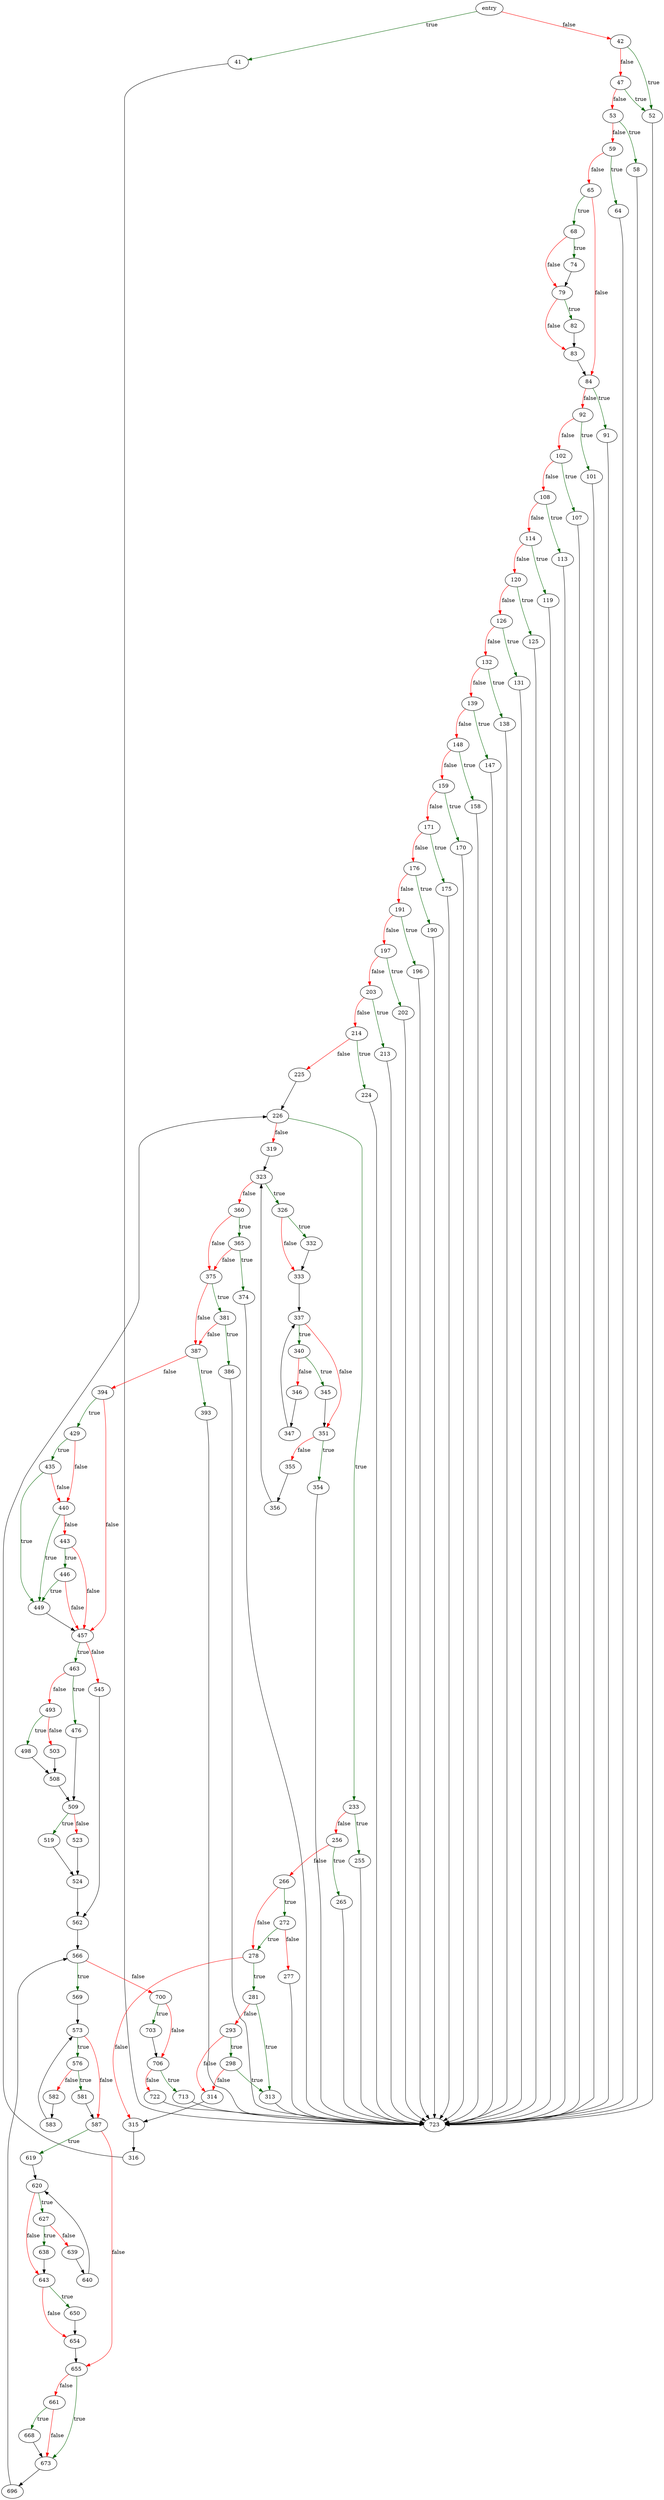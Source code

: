 digraph "xferOptimization" {
	// Node definitions.
	5 [label=entry];
	41;
	42;
	47;
	52;
	53;
	58;
	59;
	64;
	65;
	68;
	74;
	79;
	82;
	83;
	84;
	91;
	92;
	101;
	102;
	107;
	108;
	113;
	114;
	119;
	120;
	125;
	126;
	131;
	132;
	138;
	139;
	147;
	148;
	158;
	159;
	170;
	171;
	175;
	176;
	190;
	191;
	196;
	197;
	202;
	203;
	213;
	214;
	224;
	225;
	226;
	233;
	255;
	256;
	265;
	266;
	272;
	277;
	278;
	281;
	293;
	298;
	313;
	314;
	315;
	316;
	319;
	323;
	326;
	332;
	333;
	337;
	340;
	345;
	346;
	347;
	351;
	354;
	355;
	356;
	360;
	365;
	374;
	375;
	381;
	386;
	387;
	393;
	394;
	429;
	435;
	440;
	443;
	446;
	449;
	457;
	463;
	476;
	493;
	498;
	503;
	508;
	509;
	519;
	523;
	524;
	545;
	562;
	566;
	569;
	573;
	576;
	581;
	582;
	583;
	587;
	619;
	620;
	627;
	638;
	639;
	640;
	643;
	650;
	654;
	655;
	661;
	668;
	673;
	696;
	700;
	703;
	706;
	713;
	722;
	723;

	// Edge definitions.
	5 -> 41 [
		color=darkgreen
		label=true
	];
	5 -> 42 [
		color=red
		label=false
	];
	41 -> 723;
	42 -> 47 [
		color=red
		label=false
	];
	42 -> 52 [
		color=darkgreen
		label=true
	];
	47 -> 52 [
		color=darkgreen
		label=true
	];
	47 -> 53 [
		color=red
		label=false
	];
	52 -> 723;
	53 -> 58 [
		color=darkgreen
		label=true
	];
	53 -> 59 [
		color=red
		label=false
	];
	58 -> 723;
	59 -> 64 [
		color=darkgreen
		label=true
	];
	59 -> 65 [
		color=red
		label=false
	];
	64 -> 723;
	65 -> 68 [
		color=darkgreen
		label=true
	];
	65 -> 84 [
		color=red
		label=false
	];
	68 -> 74 [
		color=darkgreen
		label=true
	];
	68 -> 79 [
		color=red
		label=false
	];
	74 -> 79;
	79 -> 82 [
		color=darkgreen
		label=true
	];
	79 -> 83 [
		color=red
		label=false
	];
	82 -> 83;
	83 -> 84;
	84 -> 91 [
		color=darkgreen
		label=true
	];
	84 -> 92 [
		color=red
		label=false
	];
	91 -> 723;
	92 -> 101 [
		color=darkgreen
		label=true
	];
	92 -> 102 [
		color=red
		label=false
	];
	101 -> 723;
	102 -> 107 [
		color=darkgreen
		label=true
	];
	102 -> 108 [
		color=red
		label=false
	];
	107 -> 723;
	108 -> 113 [
		color=darkgreen
		label=true
	];
	108 -> 114 [
		color=red
		label=false
	];
	113 -> 723;
	114 -> 119 [
		color=darkgreen
		label=true
	];
	114 -> 120 [
		color=red
		label=false
	];
	119 -> 723;
	120 -> 125 [
		color=darkgreen
		label=true
	];
	120 -> 126 [
		color=red
		label=false
	];
	125 -> 723;
	126 -> 131 [
		color=darkgreen
		label=true
	];
	126 -> 132 [
		color=red
		label=false
	];
	131 -> 723;
	132 -> 138 [
		color=darkgreen
		label=true
	];
	132 -> 139 [
		color=red
		label=false
	];
	138 -> 723;
	139 -> 147 [
		color=darkgreen
		label=true
	];
	139 -> 148 [
		color=red
		label=false
	];
	147 -> 723;
	148 -> 158 [
		color=darkgreen
		label=true
	];
	148 -> 159 [
		color=red
		label=false
	];
	158 -> 723;
	159 -> 170 [
		color=darkgreen
		label=true
	];
	159 -> 171 [
		color=red
		label=false
	];
	170 -> 723;
	171 -> 175 [
		color=darkgreen
		label=true
	];
	171 -> 176 [
		color=red
		label=false
	];
	175 -> 723;
	176 -> 190 [
		color=darkgreen
		label=true
	];
	176 -> 191 [
		color=red
		label=false
	];
	190 -> 723;
	191 -> 196 [
		color=darkgreen
		label=true
	];
	191 -> 197 [
		color=red
		label=false
	];
	196 -> 723;
	197 -> 202 [
		color=darkgreen
		label=true
	];
	197 -> 203 [
		color=red
		label=false
	];
	202 -> 723;
	203 -> 213 [
		color=darkgreen
		label=true
	];
	203 -> 214 [
		color=red
		label=false
	];
	213 -> 723;
	214 -> 224 [
		color=darkgreen
		label=true
	];
	214 -> 225 [
		color=red
		label=false
	];
	224 -> 723;
	225 -> 226;
	226 -> 233 [
		color=darkgreen
		label=true
	];
	226 -> 319 [
		color=red
		label=false
	];
	233 -> 255 [
		color=darkgreen
		label=true
	];
	233 -> 256 [
		color=red
		label=false
	];
	255 -> 723;
	256 -> 265 [
		color=darkgreen
		label=true
	];
	256 -> 266 [
		color=red
		label=false
	];
	265 -> 723;
	266 -> 272 [
		color=darkgreen
		label=true
	];
	266 -> 278 [
		color=red
		label=false
	];
	272 -> 277 [
		color=red
		label=false
	];
	272 -> 278 [
		color=darkgreen
		label=true
	];
	277 -> 723;
	278 -> 281 [
		color=darkgreen
		label=true
	];
	278 -> 315 [
		color=red
		label=false
	];
	281 -> 293 [
		color=red
		label=false
	];
	281 -> 313 [
		color=darkgreen
		label=true
	];
	293 -> 298 [
		color=darkgreen
		label=true
	];
	293 -> 314 [
		color=red
		label=false
	];
	298 -> 313 [
		color=darkgreen
		label=true
	];
	298 -> 314 [
		color=red
		label=false
	];
	313 -> 723;
	314 -> 315;
	315 -> 316;
	316 -> 226;
	319 -> 323;
	323 -> 326 [
		color=darkgreen
		label=true
	];
	323 -> 360 [
		color=red
		label=false
	];
	326 -> 332 [
		color=darkgreen
		label=true
	];
	326 -> 333 [
		color=red
		label=false
	];
	332 -> 333;
	333 -> 337;
	337 -> 340 [
		color=darkgreen
		label=true
	];
	337 -> 351 [
		color=red
		label=false
	];
	340 -> 345 [
		color=darkgreen
		label=true
	];
	340 -> 346 [
		color=red
		label=false
	];
	345 -> 351;
	346 -> 347;
	347 -> 337;
	351 -> 354 [
		color=darkgreen
		label=true
	];
	351 -> 355 [
		color=red
		label=false
	];
	354 -> 723;
	355 -> 356;
	356 -> 323;
	360 -> 365 [
		color=darkgreen
		label=true
	];
	360 -> 375 [
		color=red
		label=false
	];
	365 -> 374 [
		color=darkgreen
		label=true
	];
	365 -> 375 [
		color=red
		label=false
	];
	374 -> 723;
	375 -> 381 [
		color=darkgreen
		label=true
	];
	375 -> 387 [
		color=red
		label=false
	];
	381 -> 386 [
		color=darkgreen
		label=true
	];
	381 -> 387 [
		color=red
		label=false
	];
	386 -> 723;
	387 -> 393 [
		color=darkgreen
		label=true
	];
	387 -> 394 [
		color=red
		label=false
	];
	393 -> 723;
	394 -> 429 [
		color=darkgreen
		label=true
	];
	394 -> 457 [
		color=red
		label=false
	];
	429 -> 435 [
		color=darkgreen
		label=true
	];
	429 -> 440 [
		color=red
		label=false
	];
	435 -> 440 [
		color=red
		label=false
	];
	435 -> 449 [
		color=darkgreen
		label=true
	];
	440 -> 443 [
		color=red
		label=false
	];
	440 -> 449 [
		color=darkgreen
		label=true
	];
	443 -> 446 [
		color=darkgreen
		label=true
	];
	443 -> 457 [
		color=red
		label=false
	];
	446 -> 449 [
		color=darkgreen
		label=true
	];
	446 -> 457 [
		color=red
		label=false
	];
	449 -> 457;
	457 -> 463 [
		color=darkgreen
		label=true
	];
	457 -> 545 [
		color=red
		label=false
	];
	463 -> 476 [
		color=darkgreen
		label=true
	];
	463 -> 493 [
		color=red
		label=false
	];
	476 -> 509;
	493 -> 498 [
		color=darkgreen
		label=true
	];
	493 -> 503 [
		color=red
		label=false
	];
	498 -> 508;
	503 -> 508;
	508 -> 509;
	509 -> 519 [
		color=darkgreen
		label=true
	];
	509 -> 523 [
		color=red
		label=false
	];
	519 -> 524;
	523 -> 524;
	524 -> 562;
	545 -> 562;
	562 -> 566;
	566 -> 569 [
		color=darkgreen
		label=true
	];
	566 -> 700 [
		color=red
		label=false
	];
	569 -> 573;
	573 -> 576 [
		color=darkgreen
		label=true
	];
	573 -> 587 [
		color=red
		label=false
	];
	576 -> 581 [
		color=darkgreen
		label=true
	];
	576 -> 582 [
		color=red
		label=false
	];
	581 -> 587;
	582 -> 583;
	583 -> 573;
	587 -> 619 [
		color=darkgreen
		label=true
	];
	587 -> 655 [
		color=red
		label=false
	];
	619 -> 620;
	620 -> 627 [
		color=darkgreen
		label=true
	];
	620 -> 643 [
		color=red
		label=false
	];
	627 -> 638 [
		color=darkgreen
		label=true
	];
	627 -> 639 [
		color=red
		label=false
	];
	638 -> 643;
	639 -> 640;
	640 -> 620;
	643 -> 650 [
		color=darkgreen
		label=true
	];
	643 -> 654 [
		color=red
		label=false
	];
	650 -> 654;
	654 -> 655;
	655 -> 661 [
		color=red
		label=false
	];
	655 -> 673 [
		color=darkgreen
		label=true
	];
	661 -> 668 [
		color=darkgreen
		label=true
	];
	661 -> 673 [
		color=red
		label=false
	];
	668 -> 673;
	673 -> 696;
	696 -> 566;
	700 -> 703 [
		color=darkgreen
		label=true
	];
	700 -> 706 [
		color=red
		label=false
	];
	703 -> 706;
	706 -> 713 [
		color=darkgreen
		label=true
	];
	706 -> 722 [
		color=red
		label=false
	];
	713 -> 723;
	722 -> 723;
}